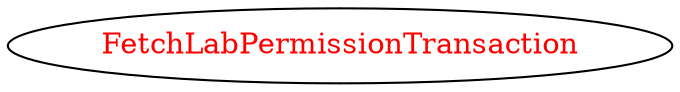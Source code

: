 digraph dependencyGraph {
 concentrate=true;
 ranksep="2.0";
 rankdir="LR"; 
 splines="ortho";
"FetchLabPermissionTransaction" [fontcolor="red"];
}